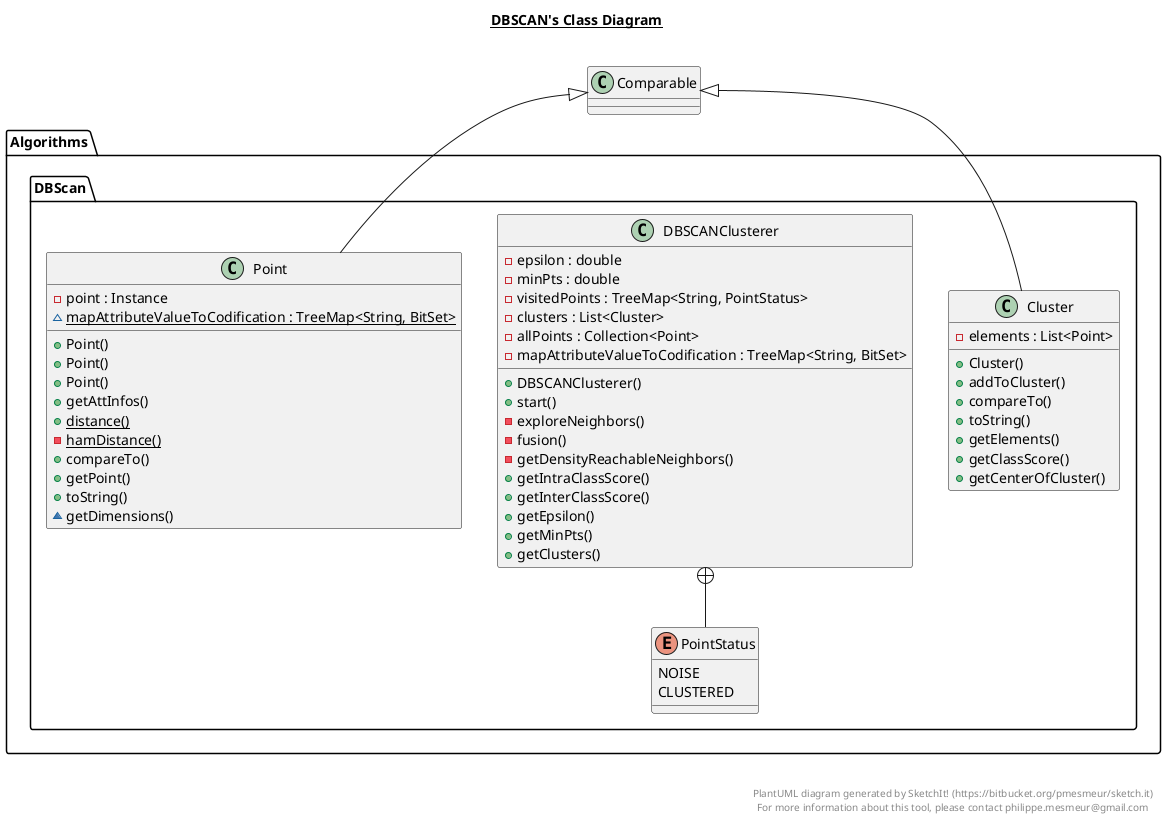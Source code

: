 @startuml

title __DBSCAN's Class Diagram__\n

  package Algorithms.DBScan {
    class Cluster {
        - elements : List<Point>
        + Cluster()
        + addToCluster()
        + compareTo()
        + toString()
        + getElements()
        + getClassScore()
        + getCenterOfCluster()
    }
  }
  

  package Algorithms.DBScan {
    class DBSCANClusterer {
        - epsilon : double
        - minPts : double
        - visitedPoints : TreeMap<String, PointStatus>
        - clusters : List<Cluster>
        - allPoints : Collection<Point>
        - mapAttributeValueToCodification : TreeMap<String, BitSet>
        + DBSCANClusterer()
        + start()
        - exploreNeighbors()
        - fusion()
        - getDensityReachableNeighbors()
        + getIntraClassScore()
        + getInterClassScore()
        + getEpsilon()
        + getMinPts()
        + getClusters()
    }
  }
  

  package Algorithms.DBScan {
    enum PointStatus {
      NOISE
      CLUSTERED
    }
  }
  

  package Algorithms.DBScan {
    class Point {
        - point : Instance
        {static} ~ mapAttributeValueToCodification : TreeMap<String, BitSet>
        + Point()
        + Point()
        + Point()
        + getAttInfos()
        {static} + distance()
        {static} - hamDistance()
        + compareTo()
        + getPoint()
        + toString()
        ~ getDimensions()
    }
  }
  

  Cluster -up-|> Comparable
  DBSCANClusterer +-down- PointStatus
  Point -up-|> Comparable


right footer


PlantUML diagram generated by SketchIt! (https://bitbucket.org/pmesmeur/sketch.it)
For more information about this tool, please contact philippe.mesmeur@gmail.com
endfooter

@enduml
